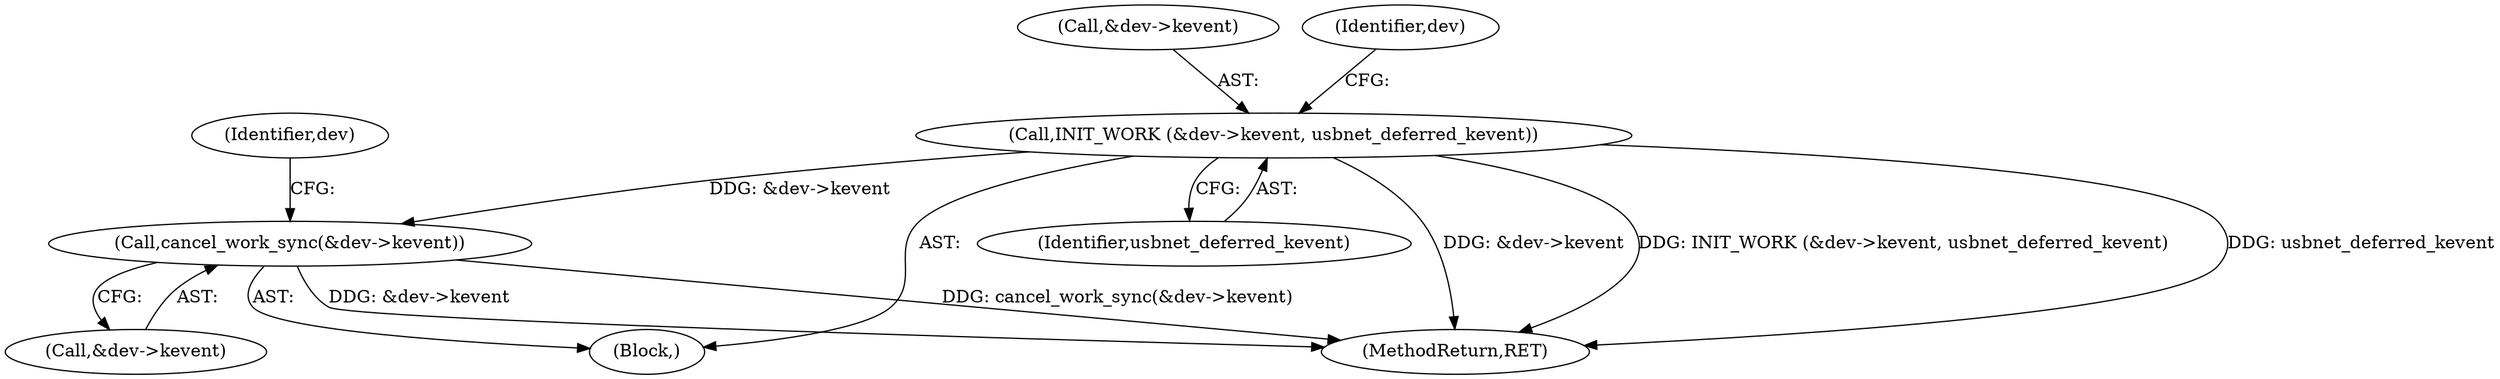 digraph "0_linux_1666984c8625b3db19a9abc298931d35ab7bc64b@pointer" {
"1000747" [label="(Call,cancel_work_sync(&dev->kevent))"];
"1000281" [label="(Call,INIT_WORK (&dev->kevent, usbnet_deferred_kevent))"];
"1000286" [label="(Identifier,usbnet_deferred_kevent)"];
"1000281" [label="(Call,INIT_WORK (&dev->kevent, usbnet_deferred_kevent))"];
"1000747" [label="(Call,cancel_work_sync(&dev->kevent))"];
"1000282" [label="(Call,&dev->kevent)"];
"1000113" [label="(Block,)"];
"1000755" [label="(Identifier,dev)"];
"1000762" [label="(MethodReturn,RET)"];
"1000748" [label="(Call,&dev->kevent)"];
"1000290" [label="(Identifier,dev)"];
"1000747" -> "1000113"  [label="AST: "];
"1000747" -> "1000748"  [label="CFG: "];
"1000748" -> "1000747"  [label="AST: "];
"1000755" -> "1000747"  [label="CFG: "];
"1000747" -> "1000762"  [label="DDG: &dev->kevent"];
"1000747" -> "1000762"  [label="DDG: cancel_work_sync(&dev->kevent)"];
"1000281" -> "1000747"  [label="DDG: &dev->kevent"];
"1000281" -> "1000113"  [label="AST: "];
"1000281" -> "1000286"  [label="CFG: "];
"1000282" -> "1000281"  [label="AST: "];
"1000286" -> "1000281"  [label="AST: "];
"1000290" -> "1000281"  [label="CFG: "];
"1000281" -> "1000762"  [label="DDG: usbnet_deferred_kevent"];
"1000281" -> "1000762"  [label="DDG: &dev->kevent"];
"1000281" -> "1000762"  [label="DDG: INIT_WORK (&dev->kevent, usbnet_deferred_kevent)"];
}
